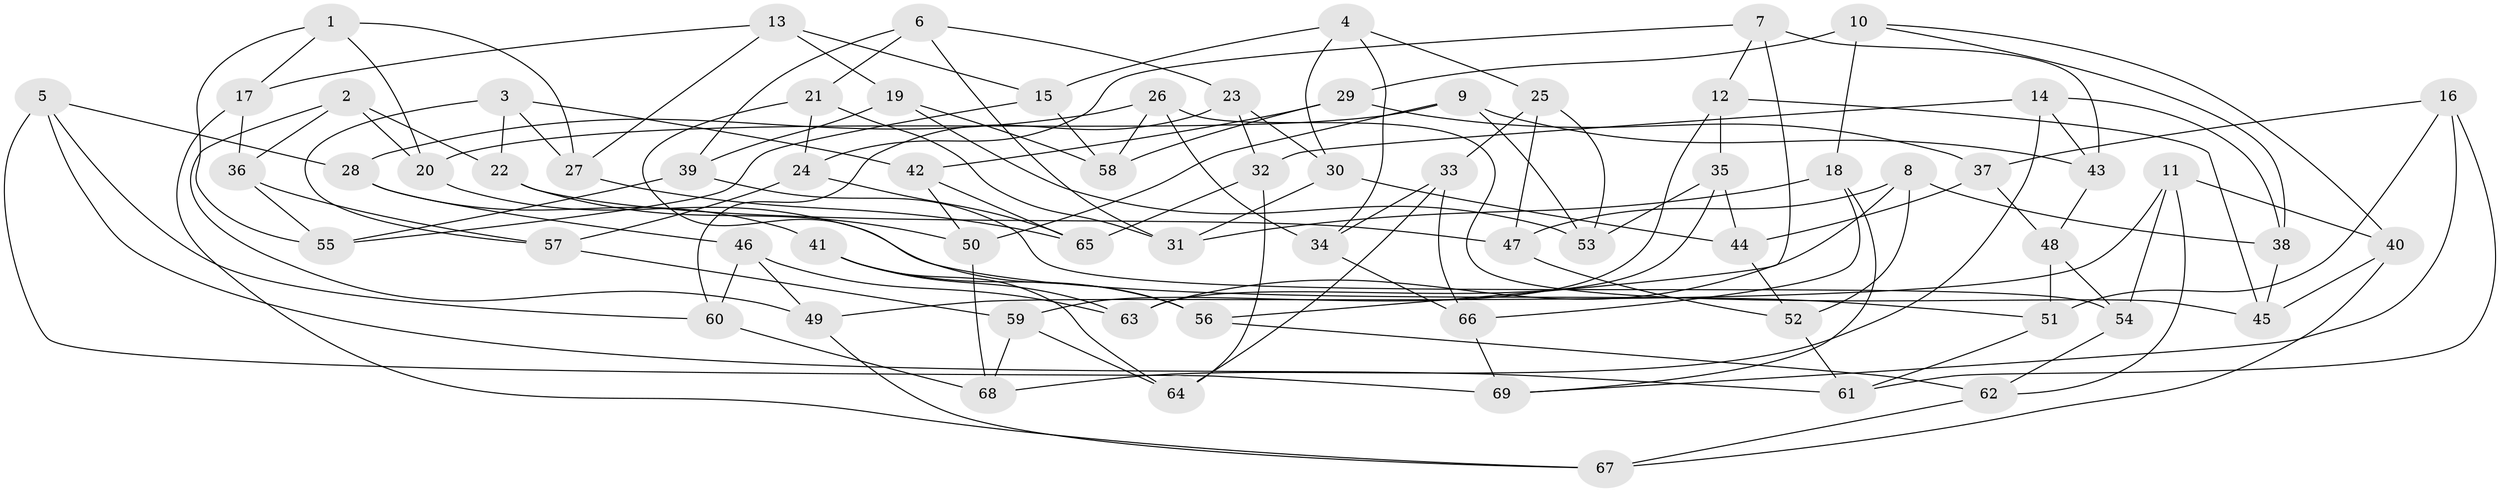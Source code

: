 // coarse degree distribution, {5: 0.3333333333333333, 7: 0.23809523809523808, 6: 0.2857142857142857, 8: 0.09523809523809523, 4: 0.047619047619047616}
// Generated by graph-tools (version 1.1) at 2025/38/03/04/25 23:38:10]
// undirected, 69 vertices, 138 edges
graph export_dot {
  node [color=gray90,style=filled];
  1;
  2;
  3;
  4;
  5;
  6;
  7;
  8;
  9;
  10;
  11;
  12;
  13;
  14;
  15;
  16;
  17;
  18;
  19;
  20;
  21;
  22;
  23;
  24;
  25;
  26;
  27;
  28;
  29;
  30;
  31;
  32;
  33;
  34;
  35;
  36;
  37;
  38;
  39;
  40;
  41;
  42;
  43;
  44;
  45;
  46;
  47;
  48;
  49;
  50;
  51;
  52;
  53;
  54;
  55;
  56;
  57;
  58;
  59;
  60;
  61;
  62;
  63;
  64;
  65;
  66;
  67;
  68;
  69;
  1 -- 55;
  1 -- 20;
  1 -- 27;
  1 -- 17;
  2 -- 20;
  2 -- 49;
  2 -- 36;
  2 -- 22;
  3 -- 57;
  3 -- 42;
  3 -- 22;
  3 -- 27;
  4 -- 34;
  4 -- 15;
  4 -- 30;
  4 -- 25;
  5 -- 60;
  5 -- 28;
  5 -- 69;
  5 -- 61;
  6 -- 21;
  6 -- 31;
  6 -- 23;
  6 -- 39;
  7 -- 43;
  7 -- 24;
  7 -- 12;
  7 -- 56;
  8 -- 52;
  8 -- 63;
  8 -- 38;
  8 -- 47;
  9 -- 43;
  9 -- 53;
  9 -- 50;
  9 -- 20;
  10 -- 18;
  10 -- 38;
  10 -- 40;
  10 -- 29;
  11 -- 40;
  11 -- 62;
  11 -- 49;
  11 -- 54;
  12 -- 59;
  12 -- 35;
  12 -- 45;
  13 -- 17;
  13 -- 15;
  13 -- 19;
  13 -- 27;
  14 -- 32;
  14 -- 68;
  14 -- 38;
  14 -- 43;
  15 -- 58;
  15 -- 55;
  16 -- 69;
  16 -- 37;
  16 -- 61;
  16 -- 51;
  17 -- 67;
  17 -- 36;
  18 -- 31;
  18 -- 66;
  18 -- 69;
  19 -- 39;
  19 -- 58;
  19 -- 53;
  20 -- 51;
  21 -- 56;
  21 -- 24;
  21 -- 31;
  22 -- 47;
  22 -- 50;
  23 -- 30;
  23 -- 32;
  23 -- 60;
  24 -- 65;
  24 -- 57;
  25 -- 47;
  25 -- 53;
  25 -- 33;
  26 -- 58;
  26 -- 34;
  26 -- 45;
  26 -- 28;
  27 -- 65;
  28 -- 41;
  28 -- 46;
  29 -- 42;
  29 -- 58;
  29 -- 37;
  30 -- 31;
  30 -- 44;
  32 -- 64;
  32 -- 65;
  33 -- 66;
  33 -- 64;
  33 -- 34;
  34 -- 66;
  35 -- 63;
  35 -- 44;
  35 -- 53;
  36 -- 57;
  36 -- 55;
  37 -- 44;
  37 -- 48;
  38 -- 45;
  39 -- 54;
  39 -- 55;
  40 -- 67;
  40 -- 45;
  41 -- 63;
  41 -- 56;
  41 -- 64;
  42 -- 65;
  42 -- 50;
  43 -- 48;
  44 -- 52;
  46 -- 63;
  46 -- 60;
  46 -- 49;
  47 -- 52;
  48 -- 54;
  48 -- 51;
  49 -- 67;
  50 -- 68;
  51 -- 61;
  52 -- 61;
  54 -- 62;
  56 -- 62;
  57 -- 59;
  59 -- 64;
  59 -- 68;
  60 -- 68;
  62 -- 67;
  66 -- 69;
}
